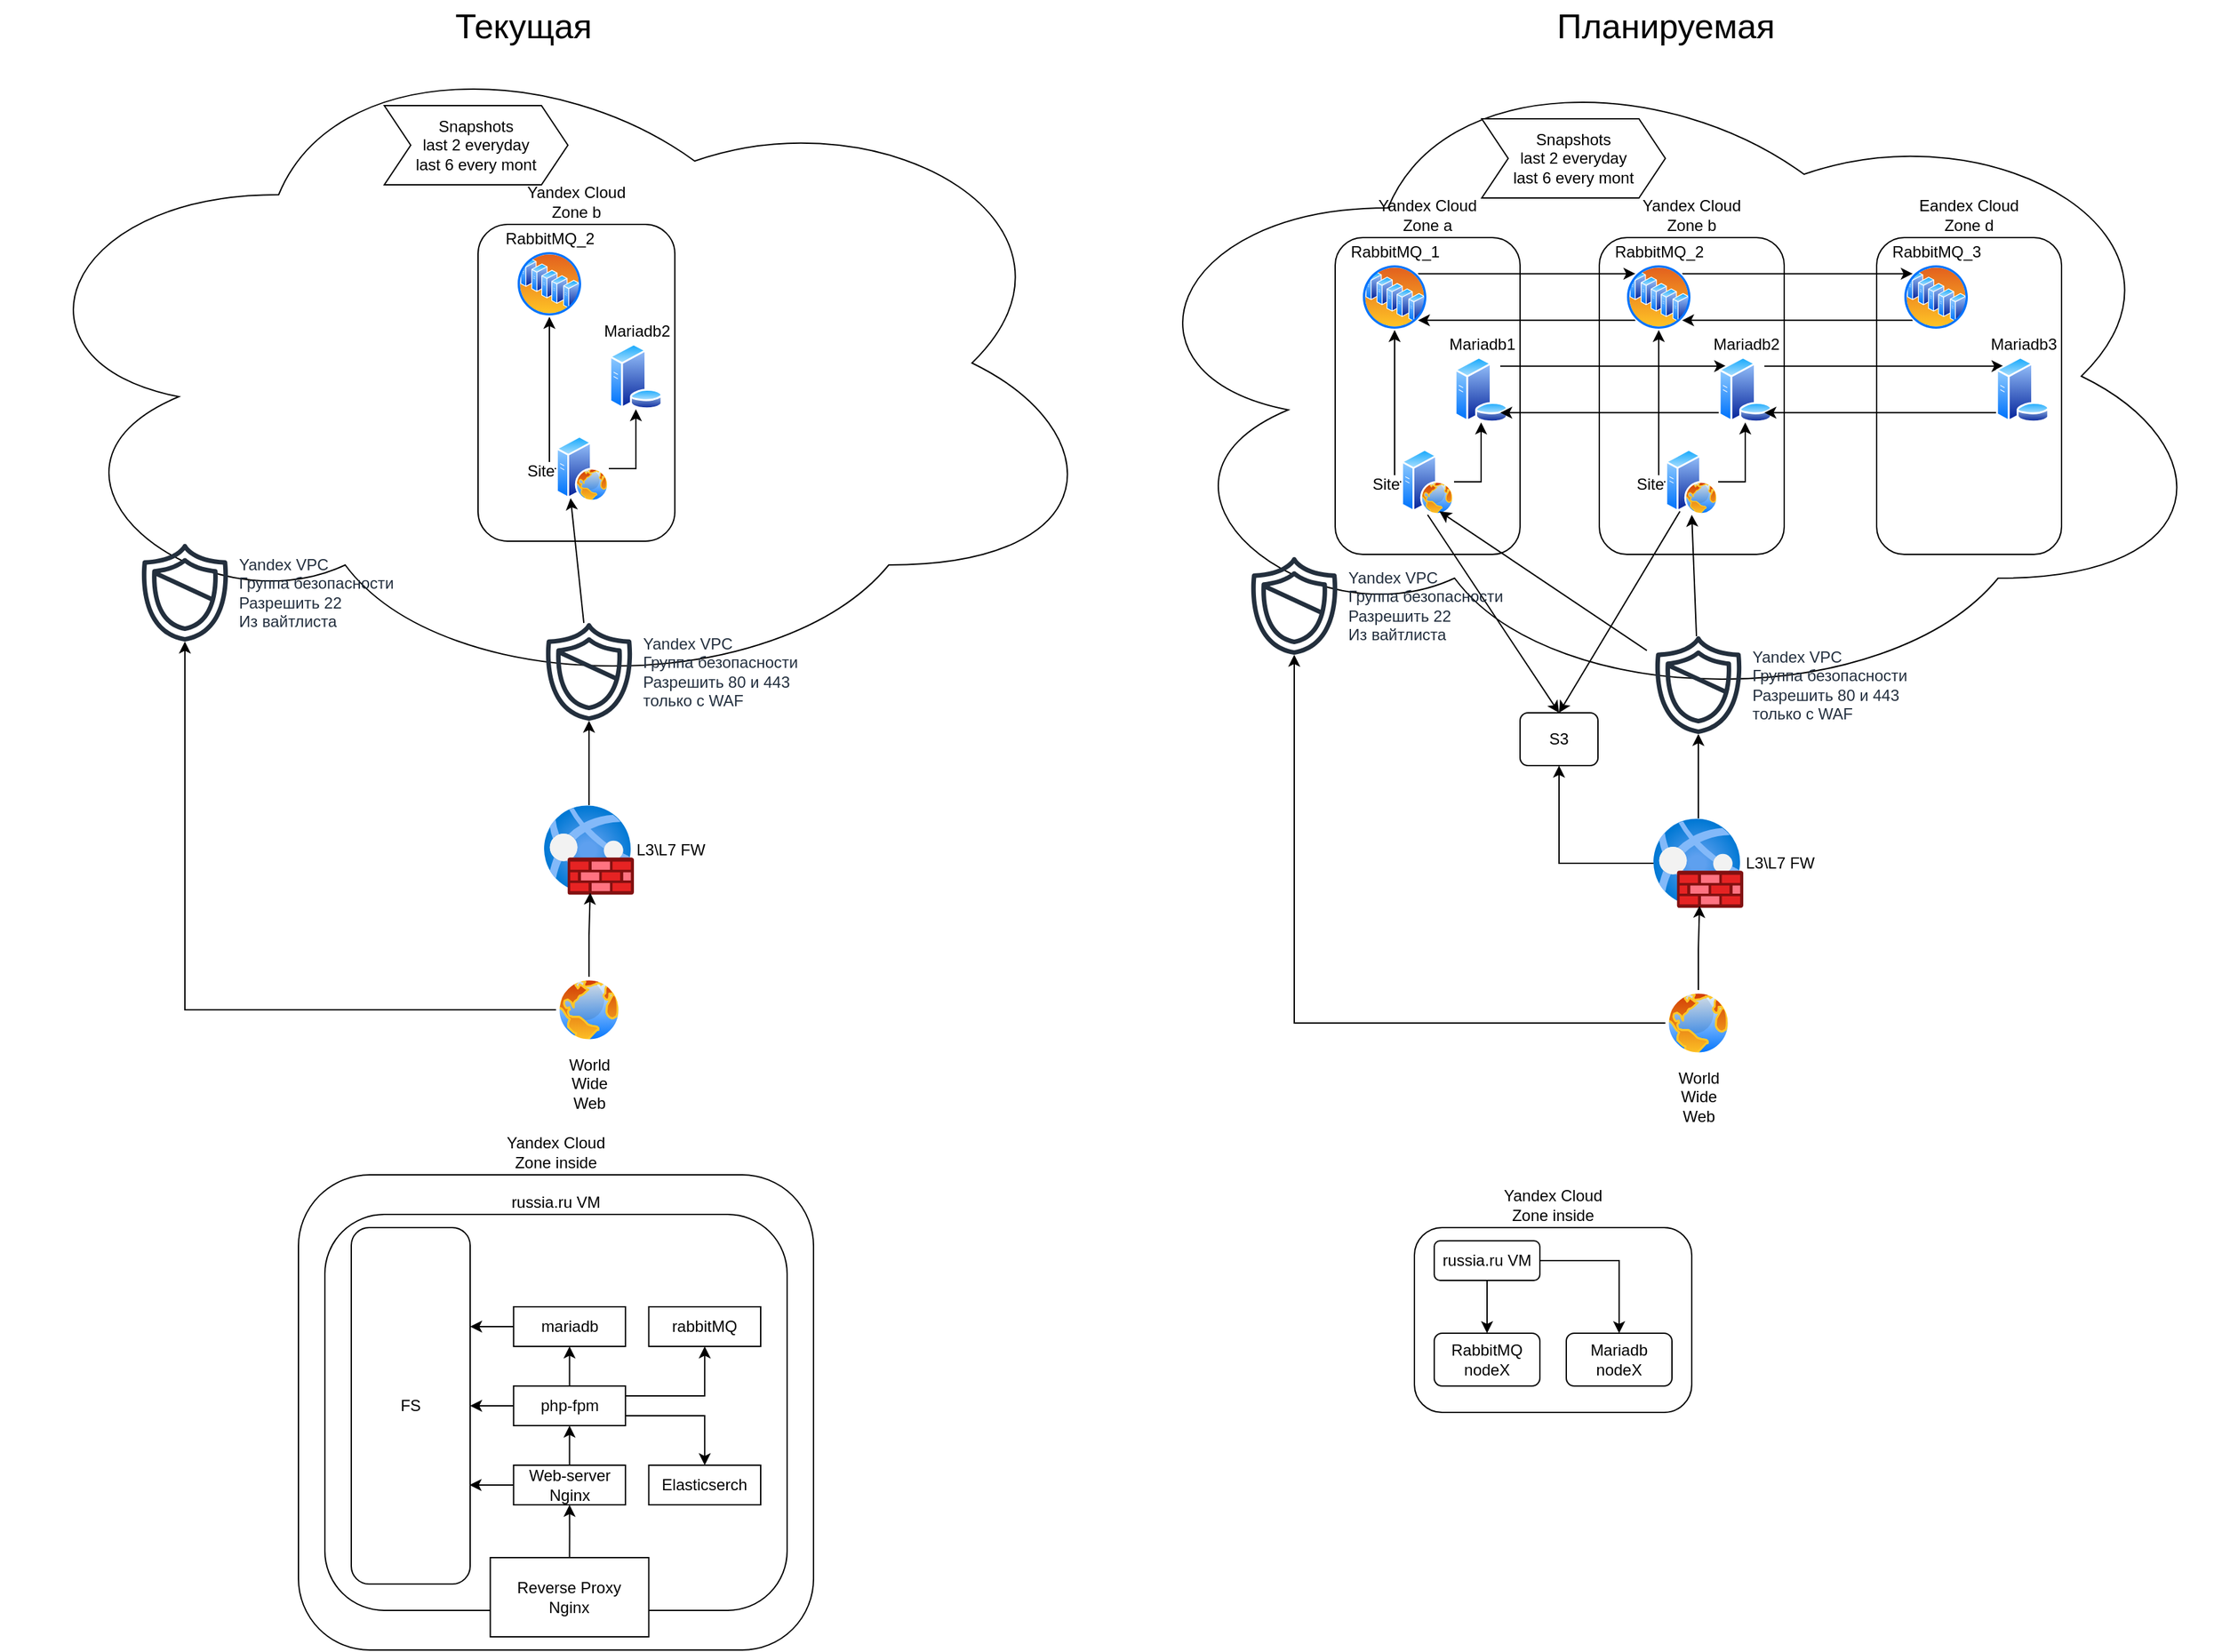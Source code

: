 <mxfile version="26.2.13">
  <diagram name="Page-1" id="VlWO9vf8GBHtBqB5PU-0">
    <mxGraphModel dx="2675" dy="1493" grid="1" gridSize="10" guides="1" tooltips="1" connect="1" arrows="1" fold="1" page="1" pageScale="1" pageWidth="850" pageHeight="1100" math="0" shadow="0">
      <root>
        <mxCell id="0" />
        <mxCell id="1" parent="0" />
        <mxCell id="oGJRKOSpeTlSGlVj1QDc-28" value="" style="ellipse;shape=cloud;whiteSpace=wrap;html=1;" vertex="1" parent="1">
          <mxGeometry x="10" y="100" width="840" height="510" as="geometry" />
        </mxCell>
        <mxCell id="oGJRKOSpeTlSGlVj1QDc-33" style="edgeStyle=orthogonalEdgeStyle;rounded=0;orthogonalLoop=1;jettySize=auto;html=1;exitX=0;exitY=0.5;exitDx=0;exitDy=0;" edge="1" parent="1" source="oGJRKOSpeTlSGlVj1QDc-1" target="oGJRKOSpeTlSGlVj1QDc-32">
          <mxGeometry relative="1" as="geometry" />
        </mxCell>
        <mxCell id="oGJRKOSpeTlSGlVj1QDc-1" value="&lt;div&gt;World&lt;/div&gt;&lt;div&gt;Wide&lt;/div&gt;&lt;div&gt;Web&lt;/div&gt;" style="image;aspect=fixed;perimeter=ellipsePerimeter;html=1;align=center;shadow=0;dashed=0;spacingTop=3;image=img/lib/active_directory/internet_globe.svg;" vertex="1" parent="1">
          <mxGeometry x="430" y="820" width="50" height="50" as="geometry" />
        </mxCell>
        <mxCell id="oGJRKOSpeTlSGlVj1QDc-30" style="edgeStyle=orthogonalEdgeStyle;rounded=0;orthogonalLoop=1;jettySize=auto;html=1;" edge="1" parent="1" source="oGJRKOSpeTlSGlVj1QDc-2" target="oGJRKOSpeTlSGlVj1QDc-29">
          <mxGeometry relative="1" as="geometry" />
        </mxCell>
        <mxCell id="oGJRKOSpeTlSGlVj1QDc-2" value="L3\L7 FW" style="image;aspect=fixed;html=1;points=[];align=left;fontSize=12;image=img/lib/azure2/networking/Web_Application_Firewall_Policies_WAF.svg;labelPosition=right;verticalLabelPosition=middle;verticalAlign=middle;" vertex="1" parent="1">
          <mxGeometry x="421" y="690" width="68" height="68" as="geometry" />
        </mxCell>
        <mxCell id="oGJRKOSpeTlSGlVj1QDc-4" value="&lt;div&gt;Yandex Cloud&lt;/div&gt;&lt;div&gt;Zone b&lt;/div&gt;" style="rounded=1;whiteSpace=wrap;html=1;labelPosition=center;verticalLabelPosition=top;align=center;verticalAlign=bottom;" vertex="1" parent="1">
          <mxGeometry x="371" y="250" width="149" height="240" as="geometry" />
        </mxCell>
        <mxCell id="oGJRKOSpeTlSGlVj1QDc-7" value="&lt;div&gt;RabbitMQ_2&lt;/div&gt;" style="image;aspect=fixed;perimeter=ellipsePerimeter;html=1;align=center;shadow=0;dashed=0;spacingTop=3;image=img/lib/active_directory/server_farm.svg;labelPosition=center;verticalLabelPosition=top;verticalAlign=bottom;" vertex="1" parent="1">
          <mxGeometry x="400" y="270" width="50" height="50" as="geometry" />
        </mxCell>
        <mxCell id="oGJRKOSpeTlSGlVj1QDc-15" value="Mariadb2" style="image;aspect=fixed;perimeter=ellipsePerimeter;html=1;align=center;shadow=0;dashed=0;spacingTop=3;image=img/lib/active_directory/database_server.svg;labelPosition=center;verticalLabelPosition=top;verticalAlign=bottom;" vertex="1" parent="1">
          <mxGeometry x="470" y="340" width="41" height="50" as="geometry" />
        </mxCell>
        <mxCell id="oGJRKOSpeTlSGlVj1QDc-24" style="edgeStyle=orthogonalEdgeStyle;rounded=0;orthogonalLoop=1;jettySize=auto;html=1;exitX=0;exitY=0.5;exitDx=0;exitDy=0;entryX=0.5;entryY=1;entryDx=0;entryDy=0;" edge="1" parent="1" source="oGJRKOSpeTlSGlVj1QDc-23" target="oGJRKOSpeTlSGlVj1QDc-7">
          <mxGeometry relative="1" as="geometry">
            <Array as="points">
              <mxPoint x="425" y="435" />
            </Array>
          </mxGeometry>
        </mxCell>
        <mxCell id="oGJRKOSpeTlSGlVj1QDc-26" style="edgeStyle=orthogonalEdgeStyle;rounded=0;orthogonalLoop=1;jettySize=auto;html=1;exitX=1;exitY=0.5;exitDx=0;exitDy=0;entryX=0.5;entryY=1;entryDx=0;entryDy=0;" edge="1" parent="1" source="oGJRKOSpeTlSGlVj1QDc-23" target="oGJRKOSpeTlSGlVj1QDc-15">
          <mxGeometry relative="1" as="geometry" />
        </mxCell>
        <mxCell id="oGJRKOSpeTlSGlVj1QDc-23" value="Site" style="image;aspect=fixed;perimeter=ellipsePerimeter;html=1;align=right;shadow=0;dashed=0;spacingTop=3;image=img/lib/active_directory/web_server.svg;labelPosition=left;verticalLabelPosition=middle;verticalAlign=middle;" vertex="1" parent="1">
          <mxGeometry x="430" y="410" width="40" height="50" as="geometry" />
        </mxCell>
        <mxCell id="oGJRKOSpeTlSGlVj1QDc-110" style="rounded=0;orthogonalLoop=1;jettySize=auto;html=1;entryX=0.25;entryY=1;entryDx=0;entryDy=0;" edge="1" parent="1" source="oGJRKOSpeTlSGlVj1QDc-29" target="oGJRKOSpeTlSGlVj1QDc-23">
          <mxGeometry relative="1" as="geometry" />
        </mxCell>
        <mxCell id="oGJRKOSpeTlSGlVj1QDc-29" value="&lt;div&gt;Yandex VPC&lt;/div&gt;&lt;div&gt;Группа безопасности&lt;/div&gt;&lt;div&gt;Разрешить 80 и 443&amp;nbsp;&lt;/div&gt;&lt;div&gt;только с WAF&lt;/div&gt;" style="sketch=0;outlineConnect=0;fontColor=#232F3E;gradientColor=none;fillColor=#232F3D;strokeColor=none;dashed=0;verticalLabelPosition=middle;verticalAlign=middle;align=left;html=1;fontSize=12;fontStyle=0;aspect=fixed;pointerEvents=1;shape=mxgraph.aws4.shield2;labelPosition=right;" vertex="1" parent="1">
          <mxGeometry x="416" y="550" width="78" height="78" as="geometry" />
        </mxCell>
        <mxCell id="oGJRKOSpeTlSGlVj1QDc-31" style="edgeStyle=orthogonalEdgeStyle;rounded=0;orthogonalLoop=1;jettySize=auto;html=1;exitX=0.5;exitY=0;exitDx=0;exitDy=0;entryX=0.513;entryY=0.974;entryDx=0;entryDy=0;entryPerimeter=0;" edge="1" parent="1" source="oGJRKOSpeTlSGlVj1QDc-1" target="oGJRKOSpeTlSGlVj1QDc-2">
          <mxGeometry relative="1" as="geometry" />
        </mxCell>
        <mxCell id="oGJRKOSpeTlSGlVj1QDc-32" value="&lt;div&gt;Yandex VPC&lt;/div&gt;&lt;div&gt;Группа безопасности&lt;/div&gt;&lt;div&gt;Разрешить 22&lt;/div&gt;&lt;div&gt;Из вайтлиста &lt;br&gt;&lt;/div&gt;" style="sketch=0;outlineConnect=0;fontColor=#232F3E;gradientColor=none;fillColor=#232F3D;strokeColor=none;dashed=0;verticalLabelPosition=middle;verticalAlign=middle;align=left;html=1;fontSize=12;fontStyle=0;aspect=fixed;pointerEvents=1;shape=mxgraph.aws4.shield2;labelPosition=right;" vertex="1" parent="1">
          <mxGeometry x="110" y="490" width="78" height="78" as="geometry" />
        </mxCell>
        <mxCell id="oGJRKOSpeTlSGlVj1QDc-73" value="" style="ellipse;shape=cloud;whiteSpace=wrap;html=1;" vertex="1" parent="1">
          <mxGeometry x="850" y="110" width="840" height="510" as="geometry" />
        </mxCell>
        <mxCell id="oGJRKOSpeTlSGlVj1QDc-74" style="edgeStyle=orthogonalEdgeStyle;rounded=0;orthogonalLoop=1;jettySize=auto;html=1;exitX=0;exitY=0.5;exitDx=0;exitDy=0;" edge="1" parent="1" source="oGJRKOSpeTlSGlVj1QDc-75" target="oGJRKOSpeTlSGlVj1QDc-106">
          <mxGeometry relative="1" as="geometry" />
        </mxCell>
        <mxCell id="oGJRKOSpeTlSGlVj1QDc-75" value="&lt;div&gt;World&lt;/div&gt;&lt;div&gt;Wide&lt;/div&gt;&lt;div&gt;Web&lt;/div&gt;" style="image;aspect=fixed;perimeter=ellipsePerimeter;html=1;align=center;shadow=0;dashed=0;spacingTop=3;image=img/lib/active_directory/internet_globe.svg;" vertex="1" parent="1">
          <mxGeometry x="1270" y="830" width="50" height="50" as="geometry" />
        </mxCell>
        <mxCell id="oGJRKOSpeTlSGlVj1QDc-76" style="edgeStyle=orthogonalEdgeStyle;rounded=0;orthogonalLoop=1;jettySize=auto;html=1;" edge="1" parent="1" source="oGJRKOSpeTlSGlVj1QDc-78" target="oGJRKOSpeTlSGlVj1QDc-104">
          <mxGeometry relative="1" as="geometry" />
        </mxCell>
        <mxCell id="oGJRKOSpeTlSGlVj1QDc-77" style="edgeStyle=orthogonalEdgeStyle;rounded=0;orthogonalLoop=1;jettySize=auto;html=1;entryX=0.5;entryY=1;entryDx=0;entryDy=0;" edge="1" parent="1" source="oGJRKOSpeTlSGlVj1QDc-78" target="oGJRKOSpeTlSGlVj1QDc-107">
          <mxGeometry relative="1" as="geometry" />
        </mxCell>
        <mxCell id="oGJRKOSpeTlSGlVj1QDc-78" value="L3\L7 FW" style="image;aspect=fixed;html=1;points=[];align=left;fontSize=12;image=img/lib/azure2/networking/Web_Application_Firewall_Policies_WAF.svg;labelPosition=right;verticalLabelPosition=middle;verticalAlign=middle;" vertex="1" parent="1">
          <mxGeometry x="1261" y="700" width="68" height="68" as="geometry" />
        </mxCell>
        <mxCell id="oGJRKOSpeTlSGlVj1QDc-79" value="&lt;div&gt;Yandex Cloud&lt;/div&gt;&lt;div&gt;Zone a&lt;/div&gt;" style="rounded=1;whiteSpace=wrap;html=1;labelPosition=center;verticalLabelPosition=top;align=center;verticalAlign=bottom;" vertex="1" parent="1">
          <mxGeometry x="1020" y="260" width="140" height="240" as="geometry" />
        </mxCell>
        <mxCell id="oGJRKOSpeTlSGlVj1QDc-80" value="&lt;div&gt;Yandex Cloud&lt;/div&gt;&lt;div&gt;Zone b&lt;/div&gt;" style="rounded=1;whiteSpace=wrap;html=1;labelPosition=center;verticalLabelPosition=top;align=center;verticalAlign=bottom;" vertex="1" parent="1">
          <mxGeometry x="1220" y="260" width="140" height="240" as="geometry" />
        </mxCell>
        <mxCell id="oGJRKOSpeTlSGlVj1QDc-81" value="&lt;div&gt;Eandex Cloud&lt;/div&gt;&lt;div&gt;Zone d&lt;/div&gt;" style="rounded=1;whiteSpace=wrap;html=1;labelPosition=center;verticalLabelPosition=top;align=center;verticalAlign=bottom;" vertex="1" parent="1">
          <mxGeometry x="1430" y="260" width="140" height="240" as="geometry" />
        </mxCell>
        <mxCell id="oGJRKOSpeTlSGlVj1QDc-82" style="edgeStyle=orthogonalEdgeStyle;rounded=0;orthogonalLoop=1;jettySize=auto;html=1;exitX=1;exitY=0;exitDx=0;exitDy=0;entryX=0;entryY=0;entryDx=0;entryDy=0;" edge="1" parent="1" source="oGJRKOSpeTlSGlVj1QDc-83" target="oGJRKOSpeTlSGlVj1QDc-86">
          <mxGeometry relative="1" as="geometry" />
        </mxCell>
        <mxCell id="oGJRKOSpeTlSGlVj1QDc-83" value="&lt;div&gt;RabbitMQ_1&lt;/div&gt;" style="image;aspect=fixed;perimeter=ellipsePerimeter;html=1;align=center;shadow=0;dashed=0;spacingTop=3;image=img/lib/active_directory/server_farm.svg;labelPosition=center;verticalLabelPosition=top;verticalAlign=bottom;" vertex="1" parent="1">
          <mxGeometry x="1040" y="280" width="50" height="50" as="geometry" />
        </mxCell>
        <mxCell id="oGJRKOSpeTlSGlVj1QDc-84" style="edgeStyle=orthogonalEdgeStyle;rounded=0;orthogonalLoop=1;jettySize=auto;html=1;exitX=0;exitY=1;exitDx=0;exitDy=0;entryX=1;entryY=1;entryDx=0;entryDy=0;" edge="1" parent="1" source="oGJRKOSpeTlSGlVj1QDc-86" target="oGJRKOSpeTlSGlVj1QDc-83">
          <mxGeometry relative="1" as="geometry" />
        </mxCell>
        <mxCell id="oGJRKOSpeTlSGlVj1QDc-85" style="edgeStyle=orthogonalEdgeStyle;rounded=0;orthogonalLoop=1;jettySize=auto;html=1;exitX=1;exitY=0;exitDx=0;exitDy=0;entryX=0;entryY=0;entryDx=0;entryDy=0;" edge="1" parent="1" source="oGJRKOSpeTlSGlVj1QDc-86" target="oGJRKOSpeTlSGlVj1QDc-88">
          <mxGeometry relative="1" as="geometry" />
        </mxCell>
        <mxCell id="oGJRKOSpeTlSGlVj1QDc-86" value="&lt;div&gt;RabbitMQ_2&lt;/div&gt;" style="image;aspect=fixed;perimeter=ellipsePerimeter;html=1;align=center;shadow=0;dashed=0;spacingTop=3;image=img/lib/active_directory/server_farm.svg;labelPosition=center;verticalLabelPosition=top;verticalAlign=bottom;" vertex="1" parent="1">
          <mxGeometry x="1240" y="280" width="50" height="50" as="geometry" />
        </mxCell>
        <mxCell id="oGJRKOSpeTlSGlVj1QDc-87" style="edgeStyle=orthogonalEdgeStyle;rounded=0;orthogonalLoop=1;jettySize=auto;html=1;exitX=0;exitY=1;exitDx=0;exitDy=0;entryX=1;entryY=1;entryDx=0;entryDy=0;" edge="1" parent="1" source="oGJRKOSpeTlSGlVj1QDc-88" target="oGJRKOSpeTlSGlVj1QDc-86">
          <mxGeometry relative="1" as="geometry" />
        </mxCell>
        <mxCell id="oGJRKOSpeTlSGlVj1QDc-88" value="&lt;div&gt;RabbitMQ_3&lt;/div&gt;" style="image;aspect=fixed;perimeter=ellipsePerimeter;html=1;align=center;shadow=0;dashed=0;spacingTop=3;image=img/lib/active_directory/server_farm.svg;labelPosition=center;verticalLabelPosition=top;verticalAlign=bottom;" vertex="1" parent="1">
          <mxGeometry x="1450" y="280" width="50" height="50" as="geometry" />
        </mxCell>
        <mxCell id="oGJRKOSpeTlSGlVj1QDc-89" style="edgeStyle=orthogonalEdgeStyle;rounded=0;orthogonalLoop=1;jettySize=auto;html=1;exitX=1;exitY=0;exitDx=0;exitDy=0;entryX=0;entryY=0;entryDx=0;entryDy=0;" edge="1" parent="1" source="oGJRKOSpeTlSGlVj1QDc-90" target="oGJRKOSpeTlSGlVj1QDc-93">
          <mxGeometry relative="1" as="geometry" />
        </mxCell>
        <mxCell id="oGJRKOSpeTlSGlVj1QDc-90" value="&lt;div&gt;Mariadb1&lt;/div&gt;" style="image;aspect=fixed;perimeter=ellipsePerimeter;html=1;align=center;shadow=0;dashed=0;spacingTop=3;image=img/lib/active_directory/database_server.svg;labelPosition=center;verticalLabelPosition=top;verticalAlign=bottom;" vertex="1" parent="1">
          <mxGeometry x="1110" y="350" width="41" height="50" as="geometry" />
        </mxCell>
        <mxCell id="oGJRKOSpeTlSGlVj1QDc-91" style="edgeStyle=orthogonalEdgeStyle;rounded=0;orthogonalLoop=1;jettySize=auto;html=1;exitX=1;exitY=0;exitDx=0;exitDy=0;entryX=0;entryY=0;entryDx=0;entryDy=0;" edge="1" parent="1" source="oGJRKOSpeTlSGlVj1QDc-93" target="oGJRKOSpeTlSGlVj1QDc-95">
          <mxGeometry relative="1" as="geometry" />
        </mxCell>
        <mxCell id="oGJRKOSpeTlSGlVj1QDc-92" style="edgeStyle=orthogonalEdgeStyle;rounded=0;orthogonalLoop=1;jettySize=auto;html=1;exitX=0;exitY=1;exitDx=0;exitDy=0;entryX=1;entryY=1;entryDx=0;entryDy=0;" edge="1" parent="1" source="oGJRKOSpeTlSGlVj1QDc-93" target="oGJRKOSpeTlSGlVj1QDc-90">
          <mxGeometry relative="1" as="geometry" />
        </mxCell>
        <mxCell id="oGJRKOSpeTlSGlVj1QDc-93" value="Mariadb2" style="image;aspect=fixed;perimeter=ellipsePerimeter;html=1;align=center;shadow=0;dashed=0;spacingTop=3;image=img/lib/active_directory/database_server.svg;labelPosition=center;verticalLabelPosition=top;verticalAlign=bottom;" vertex="1" parent="1">
          <mxGeometry x="1310" y="350" width="41" height="50" as="geometry" />
        </mxCell>
        <mxCell id="oGJRKOSpeTlSGlVj1QDc-94" style="edgeStyle=orthogonalEdgeStyle;rounded=0;orthogonalLoop=1;jettySize=auto;html=1;exitX=0;exitY=1;exitDx=0;exitDy=0;entryX=1;entryY=1;entryDx=0;entryDy=0;" edge="1" parent="1" source="oGJRKOSpeTlSGlVj1QDc-95" target="oGJRKOSpeTlSGlVj1QDc-93">
          <mxGeometry relative="1" as="geometry" />
        </mxCell>
        <mxCell id="oGJRKOSpeTlSGlVj1QDc-95" value="Mariadb3" style="image;aspect=fixed;perimeter=ellipsePerimeter;html=1;align=center;shadow=0;dashed=0;spacingTop=3;image=img/lib/active_directory/database_server.svg;labelPosition=center;verticalLabelPosition=top;verticalAlign=bottom;" vertex="1" parent="1">
          <mxGeometry x="1520" y="350" width="41" height="50" as="geometry" />
        </mxCell>
        <mxCell id="oGJRKOSpeTlSGlVj1QDc-96" style="edgeStyle=orthogonalEdgeStyle;rounded=0;orthogonalLoop=1;jettySize=auto;html=1;exitX=0;exitY=0.5;exitDx=0;exitDy=0;entryX=0.5;entryY=1;entryDx=0;entryDy=0;" edge="1" parent="1" source="oGJRKOSpeTlSGlVj1QDc-99" target="oGJRKOSpeTlSGlVj1QDc-83">
          <mxGeometry relative="1" as="geometry">
            <Array as="points">
              <mxPoint x="1065" y="445" />
            </Array>
          </mxGeometry>
        </mxCell>
        <mxCell id="oGJRKOSpeTlSGlVj1QDc-97" style="edgeStyle=orthogonalEdgeStyle;rounded=0;orthogonalLoop=1;jettySize=auto;html=1;exitX=1;exitY=0.5;exitDx=0;exitDy=0;entryX=0.5;entryY=1;entryDx=0;entryDy=0;" edge="1" parent="1" source="oGJRKOSpeTlSGlVj1QDc-99" target="oGJRKOSpeTlSGlVj1QDc-90">
          <mxGeometry relative="1" as="geometry" />
        </mxCell>
        <mxCell id="oGJRKOSpeTlSGlVj1QDc-98" style="rounded=0;orthogonalLoop=1;jettySize=auto;html=1;exitX=0.5;exitY=1;exitDx=0;exitDy=0;entryX=0.5;entryY=0;entryDx=0;entryDy=0;" edge="1" parent="1" source="oGJRKOSpeTlSGlVj1QDc-99" target="oGJRKOSpeTlSGlVj1QDc-107">
          <mxGeometry relative="1" as="geometry" />
        </mxCell>
        <mxCell id="oGJRKOSpeTlSGlVj1QDc-99" value="Site" style="image;aspect=fixed;perimeter=ellipsePerimeter;html=1;align=right;shadow=0;dashed=0;spacingTop=3;image=img/lib/active_directory/web_server.svg;labelPosition=left;verticalLabelPosition=middle;verticalAlign=middle;" vertex="1" parent="1">
          <mxGeometry x="1070" y="420" width="40" height="50" as="geometry" />
        </mxCell>
        <mxCell id="oGJRKOSpeTlSGlVj1QDc-100" style="edgeStyle=orthogonalEdgeStyle;rounded=0;orthogonalLoop=1;jettySize=auto;html=1;exitX=0;exitY=0.5;exitDx=0;exitDy=0;entryX=0.5;entryY=1;entryDx=0;entryDy=0;" edge="1" parent="1" source="oGJRKOSpeTlSGlVj1QDc-103" target="oGJRKOSpeTlSGlVj1QDc-86">
          <mxGeometry relative="1" as="geometry">
            <Array as="points">
              <mxPoint x="1265" y="445" />
            </Array>
          </mxGeometry>
        </mxCell>
        <mxCell id="oGJRKOSpeTlSGlVj1QDc-101" style="edgeStyle=orthogonalEdgeStyle;rounded=0;orthogonalLoop=1;jettySize=auto;html=1;exitX=1;exitY=0.5;exitDx=0;exitDy=0;entryX=0.5;entryY=1;entryDx=0;entryDy=0;" edge="1" parent="1" source="oGJRKOSpeTlSGlVj1QDc-103" target="oGJRKOSpeTlSGlVj1QDc-93">
          <mxGeometry relative="1" as="geometry" />
        </mxCell>
        <mxCell id="oGJRKOSpeTlSGlVj1QDc-102" style="rounded=0;orthogonalLoop=1;jettySize=auto;html=1;exitX=0.25;exitY=1;exitDx=0;exitDy=0;entryX=0.5;entryY=0;entryDx=0;entryDy=0;" edge="1" parent="1" source="oGJRKOSpeTlSGlVj1QDc-103" target="oGJRKOSpeTlSGlVj1QDc-107">
          <mxGeometry relative="1" as="geometry" />
        </mxCell>
        <mxCell id="oGJRKOSpeTlSGlVj1QDc-103" value="Site" style="image;aspect=fixed;perimeter=ellipsePerimeter;html=1;align=right;shadow=0;dashed=0;spacingTop=3;image=img/lib/active_directory/web_server.svg;labelPosition=left;verticalLabelPosition=middle;verticalAlign=middle;" vertex="1" parent="1">
          <mxGeometry x="1270" y="420" width="40" height="50" as="geometry" />
        </mxCell>
        <mxCell id="oGJRKOSpeTlSGlVj1QDc-108" style="rounded=0;orthogonalLoop=1;jettySize=auto;html=1;entryX=0.5;entryY=1;entryDx=0;entryDy=0;" edge="1" parent="1" source="oGJRKOSpeTlSGlVj1QDc-104" target="oGJRKOSpeTlSGlVj1QDc-103">
          <mxGeometry relative="1" as="geometry" />
        </mxCell>
        <mxCell id="oGJRKOSpeTlSGlVj1QDc-109" style="rounded=0;orthogonalLoop=1;jettySize=auto;html=1;entryX=0.75;entryY=1;entryDx=0;entryDy=0;" edge="1" parent="1" source="oGJRKOSpeTlSGlVj1QDc-104" target="oGJRKOSpeTlSGlVj1QDc-99">
          <mxGeometry relative="1" as="geometry" />
        </mxCell>
        <mxCell id="oGJRKOSpeTlSGlVj1QDc-104" value="&lt;div&gt;Yandex VPC&lt;/div&gt;&lt;div&gt;Группа безопасности&lt;/div&gt;&lt;div&gt;Разрешить 80 и 443&amp;nbsp;&lt;/div&gt;&lt;div&gt;только с WAF&lt;/div&gt;" style="sketch=0;outlineConnect=0;fontColor=#232F3E;gradientColor=none;fillColor=#232F3D;strokeColor=none;dashed=0;verticalLabelPosition=middle;verticalAlign=middle;align=left;html=1;fontSize=12;fontStyle=0;aspect=fixed;pointerEvents=1;shape=mxgraph.aws4.shield2;labelPosition=right;" vertex="1" parent="1">
          <mxGeometry x="1256" y="560" width="78" height="78" as="geometry" />
        </mxCell>
        <mxCell id="oGJRKOSpeTlSGlVj1QDc-105" style="edgeStyle=orthogonalEdgeStyle;rounded=0;orthogonalLoop=1;jettySize=auto;html=1;exitX=0.5;exitY=0;exitDx=0;exitDy=0;entryX=0.513;entryY=0.974;entryDx=0;entryDy=0;entryPerimeter=0;" edge="1" parent="1" source="oGJRKOSpeTlSGlVj1QDc-75" target="oGJRKOSpeTlSGlVj1QDc-78">
          <mxGeometry relative="1" as="geometry" />
        </mxCell>
        <mxCell id="oGJRKOSpeTlSGlVj1QDc-106" value="&lt;div&gt;Yandex VPC&lt;/div&gt;&lt;div&gt;Группа безопасности&lt;/div&gt;&lt;div&gt;Разрешить 22&lt;/div&gt;&lt;div&gt;Из вайтлиста &lt;br&gt;&lt;/div&gt;" style="sketch=0;outlineConnect=0;fontColor=#232F3E;gradientColor=none;fillColor=#232F3D;strokeColor=none;dashed=0;verticalLabelPosition=middle;verticalAlign=middle;align=left;html=1;fontSize=12;fontStyle=0;aspect=fixed;pointerEvents=1;shape=mxgraph.aws4.shield2;labelPosition=right;" vertex="1" parent="1">
          <mxGeometry x="950" y="500" width="78" height="78" as="geometry" />
        </mxCell>
        <mxCell id="oGJRKOSpeTlSGlVj1QDc-107" value="S3" style="rounded=1;whiteSpace=wrap;html=1;" vertex="1" parent="1">
          <mxGeometry x="1160" y="620" width="59" height="40" as="geometry" />
        </mxCell>
        <mxCell id="oGJRKOSpeTlSGlVj1QDc-111" value="&lt;font style=&quot;font-size: 26px;&quot;&gt;Текущая&lt;/font&gt;" style="text;html=1;align=center;verticalAlign=middle;resizable=0;points=[];autosize=1;strokeColor=none;fillColor=none;" vertex="1" parent="1">
          <mxGeometry x="340" y="80" width="130" height="40" as="geometry" />
        </mxCell>
        <mxCell id="oGJRKOSpeTlSGlVj1QDc-112" value="&lt;font style=&quot;font-size: 26px;&quot;&gt;Планируемая&lt;/font&gt;" style="text;html=1;align=center;verticalAlign=middle;resizable=0;points=[];autosize=1;strokeColor=none;fillColor=none;" vertex="1" parent="1">
          <mxGeometry x="1175" y="80" width="190" height="40" as="geometry" />
        </mxCell>
        <mxCell id="oGJRKOSpeTlSGlVj1QDc-113" value="&lt;div&gt;Snapshots&lt;/div&gt;&lt;div&gt;last 2 everyday&lt;/div&gt;&lt;div&gt;last 6 every mont&lt;/div&gt;" style="shape=step;perimeter=stepPerimeter;whiteSpace=wrap;html=1;fixedSize=1;" vertex="1" parent="1">
          <mxGeometry x="1131" y="170" width="139" height="60" as="geometry" />
        </mxCell>
        <mxCell id="oGJRKOSpeTlSGlVj1QDc-114" value="&lt;div&gt;Snapshots&lt;/div&gt;&lt;div&gt;last 2 everyday&lt;/div&gt;&lt;div&gt;last 6 every mont&lt;/div&gt;" style="shape=step;perimeter=stepPerimeter;whiteSpace=wrap;html=1;fixedSize=1;" vertex="1" parent="1">
          <mxGeometry x="300" y="160" width="139" height="60" as="geometry" />
        </mxCell>
        <mxCell id="oGJRKOSpeTlSGlVj1QDc-115" value="&lt;div&gt;Yandex Cloud&lt;/div&gt;&lt;div&gt;Zone inside&lt;/div&gt;" style="rounded=1;whiteSpace=wrap;html=1;labelPosition=center;verticalLabelPosition=top;align=center;verticalAlign=bottom;" vertex="1" parent="1">
          <mxGeometry x="235" y="970" width="390" height="360" as="geometry" />
        </mxCell>
        <mxCell id="oGJRKOSpeTlSGlVj1QDc-116" value="russia.ru VM" style="rounded=1;whiteSpace=wrap;html=1;labelPosition=center;verticalLabelPosition=top;align=center;verticalAlign=bottom;" vertex="1" parent="1">
          <mxGeometry x="255" y="1000" width="350" height="300" as="geometry" />
        </mxCell>
        <mxCell id="oGJRKOSpeTlSGlVj1QDc-120" style="edgeStyle=orthogonalEdgeStyle;rounded=0;orthogonalLoop=1;jettySize=auto;html=1;exitX=0.5;exitY=0;exitDx=0;exitDy=0;entryX=0.5;entryY=1;entryDx=0;entryDy=0;" edge="1" parent="1" source="oGJRKOSpeTlSGlVj1QDc-118" target="oGJRKOSpeTlSGlVj1QDc-119">
          <mxGeometry relative="1" as="geometry" />
        </mxCell>
        <mxCell id="oGJRKOSpeTlSGlVj1QDc-118" value="&lt;div&gt;Reverse Proxy&lt;/div&gt;&lt;div&gt;Nginx&lt;/div&gt;" style="rounded=0;whiteSpace=wrap;html=1;" vertex="1" parent="1">
          <mxGeometry x="380.25" y="1260" width="120" height="60" as="geometry" />
        </mxCell>
        <mxCell id="oGJRKOSpeTlSGlVj1QDc-132" style="edgeStyle=orthogonalEdgeStyle;rounded=0;orthogonalLoop=1;jettySize=auto;html=1;exitX=0.5;exitY=0;exitDx=0;exitDy=0;entryX=0.5;entryY=1;entryDx=0;entryDy=0;" edge="1" parent="1" source="oGJRKOSpeTlSGlVj1QDc-119" target="oGJRKOSpeTlSGlVj1QDc-131">
          <mxGeometry relative="1" as="geometry" />
        </mxCell>
        <mxCell id="oGJRKOSpeTlSGlVj1QDc-119" value="&lt;div&gt;Web-server&lt;/div&gt;&lt;div&gt;Nginx&lt;/div&gt;" style="rounded=0;whiteSpace=wrap;html=1;" vertex="1" parent="1">
          <mxGeometry x="397.87" y="1190" width="84.75" height="30" as="geometry" />
        </mxCell>
        <mxCell id="oGJRKOSpeTlSGlVj1QDc-122" value="FS" style="rounded=1;whiteSpace=wrap;html=1;" vertex="1" parent="1">
          <mxGeometry x="275" y="1010" width="90" height="270" as="geometry" />
        </mxCell>
        <mxCell id="oGJRKOSpeTlSGlVj1QDc-140" style="edgeStyle=orthogonalEdgeStyle;rounded=0;orthogonalLoop=1;jettySize=auto;html=1;exitX=1;exitY=0.25;exitDx=0;exitDy=0;entryX=0.5;entryY=1;entryDx=0;entryDy=0;" edge="1" parent="1" source="oGJRKOSpeTlSGlVj1QDc-131" target="oGJRKOSpeTlSGlVj1QDc-139">
          <mxGeometry relative="1" as="geometry" />
        </mxCell>
        <mxCell id="oGJRKOSpeTlSGlVj1QDc-143" style="edgeStyle=orthogonalEdgeStyle;rounded=0;orthogonalLoop=1;jettySize=auto;html=1;exitX=0.5;exitY=0;exitDx=0;exitDy=0;entryX=0.5;entryY=1;entryDx=0;entryDy=0;" edge="1" parent="1" source="oGJRKOSpeTlSGlVj1QDc-131" target="oGJRKOSpeTlSGlVj1QDc-134">
          <mxGeometry relative="1" as="geometry" />
        </mxCell>
        <mxCell id="oGJRKOSpeTlSGlVj1QDc-147" style="edgeStyle=orthogonalEdgeStyle;rounded=0;orthogonalLoop=1;jettySize=auto;html=1;exitX=1;exitY=0.75;exitDx=0;exitDy=0;entryX=0.5;entryY=0;entryDx=0;entryDy=0;" edge="1" parent="1" source="oGJRKOSpeTlSGlVj1QDc-131" target="oGJRKOSpeTlSGlVj1QDc-141">
          <mxGeometry relative="1" as="geometry" />
        </mxCell>
        <mxCell id="oGJRKOSpeTlSGlVj1QDc-131" value="php-fpm" style="rounded=0;whiteSpace=wrap;html=1;" vertex="1" parent="1">
          <mxGeometry x="397.88" y="1130" width="84.75" height="30" as="geometry" />
        </mxCell>
        <mxCell id="oGJRKOSpeTlSGlVj1QDc-133" style="edgeStyle=orthogonalEdgeStyle;rounded=0;orthogonalLoop=1;jettySize=auto;html=1;exitX=0;exitY=0.5;exitDx=0;exitDy=0;entryX=1;entryY=0.5;entryDx=0;entryDy=0;" edge="1" parent="1" source="oGJRKOSpeTlSGlVj1QDc-131" target="oGJRKOSpeTlSGlVj1QDc-122">
          <mxGeometry relative="1" as="geometry" />
        </mxCell>
        <mxCell id="oGJRKOSpeTlSGlVj1QDc-134" value="mariadb" style="rounded=0;whiteSpace=wrap;html=1;" vertex="1" parent="1">
          <mxGeometry x="397.88" y="1070" width="84.75" height="30" as="geometry" />
        </mxCell>
        <mxCell id="oGJRKOSpeTlSGlVj1QDc-136" style="edgeStyle=orthogonalEdgeStyle;rounded=0;orthogonalLoop=1;jettySize=auto;html=1;exitX=0;exitY=0.5;exitDx=0;exitDy=0;" edge="1" parent="1" source="oGJRKOSpeTlSGlVj1QDc-134">
          <mxGeometry relative="1" as="geometry">
            <mxPoint x="365" y="1085" as="targetPoint" />
          </mxGeometry>
        </mxCell>
        <mxCell id="oGJRKOSpeTlSGlVj1QDc-139" value="rabbitMQ" style="rounded=0;whiteSpace=wrap;html=1;" vertex="1" parent="1">
          <mxGeometry x="500.25" y="1070" width="84.75" height="30" as="geometry" />
        </mxCell>
        <mxCell id="oGJRKOSpeTlSGlVj1QDc-141" value="Elasticserch" style="rounded=0;whiteSpace=wrap;html=1;" vertex="1" parent="1">
          <mxGeometry x="500.25" y="1190" width="84.75" height="30" as="geometry" />
        </mxCell>
        <mxCell id="oGJRKOSpeTlSGlVj1QDc-145" style="edgeStyle=orthogonalEdgeStyle;rounded=0;orthogonalLoop=1;jettySize=auto;html=1;entryX=0.995;entryY=0.722;entryDx=0;entryDy=0;entryPerimeter=0;" edge="1" parent="1" source="oGJRKOSpeTlSGlVj1QDc-119" target="oGJRKOSpeTlSGlVj1QDc-122">
          <mxGeometry relative="1" as="geometry" />
        </mxCell>
        <mxCell id="oGJRKOSpeTlSGlVj1QDc-148" value="&lt;div&gt;Yandex Cloud&lt;/div&gt;&lt;div&gt;Zone inside&lt;/div&gt;" style="rounded=1;whiteSpace=wrap;html=1;labelPosition=center;verticalLabelPosition=top;align=center;verticalAlign=bottom;" vertex="1" parent="1">
          <mxGeometry x="1080" y="1010" width="210" height="140" as="geometry" />
        </mxCell>
        <mxCell id="oGJRKOSpeTlSGlVj1QDc-167" style="edgeStyle=orthogonalEdgeStyle;rounded=0;orthogonalLoop=1;jettySize=auto;html=1;exitX=0.5;exitY=1;exitDx=0;exitDy=0;entryX=0.5;entryY=0;entryDx=0;entryDy=0;" edge="1" parent="1" source="oGJRKOSpeTlSGlVj1QDc-149" target="oGJRKOSpeTlSGlVj1QDc-165">
          <mxGeometry relative="1" as="geometry" />
        </mxCell>
        <mxCell id="oGJRKOSpeTlSGlVj1QDc-169" style="edgeStyle=orthogonalEdgeStyle;rounded=0;orthogonalLoop=1;jettySize=auto;html=1;exitX=1;exitY=0.5;exitDx=0;exitDy=0;entryX=0.5;entryY=0;entryDx=0;entryDy=0;" edge="1" parent="1" source="oGJRKOSpeTlSGlVj1QDc-149" target="oGJRKOSpeTlSGlVj1QDc-168">
          <mxGeometry relative="1" as="geometry" />
        </mxCell>
        <mxCell id="oGJRKOSpeTlSGlVj1QDc-149" value="russia.ru VM" style="rounded=1;whiteSpace=wrap;html=1;labelPosition=center;verticalLabelPosition=middle;align=center;verticalAlign=middle;" vertex="1" parent="1">
          <mxGeometry x="1095" y="1020" width="80" height="30" as="geometry" />
        </mxCell>
        <mxCell id="oGJRKOSpeTlSGlVj1QDc-165" value="&lt;div&gt;RabbitMQ&lt;/div&gt;&lt;div&gt;nodeX&lt;/div&gt;" style="rounded=1;whiteSpace=wrap;html=1;labelPosition=center;verticalLabelPosition=middle;align=center;verticalAlign=middle;" vertex="1" parent="1">
          <mxGeometry x="1095" y="1090" width="80" height="40" as="geometry" />
        </mxCell>
        <mxCell id="oGJRKOSpeTlSGlVj1QDc-168" value="&lt;div&gt;Mariadb&lt;/div&gt;&lt;div&gt;nodeX&lt;/div&gt;" style="rounded=1;whiteSpace=wrap;html=1;labelPosition=center;verticalLabelPosition=middle;align=center;verticalAlign=middle;" vertex="1" parent="1">
          <mxGeometry x="1195" y="1090" width="80" height="40" as="geometry" />
        </mxCell>
      </root>
    </mxGraphModel>
  </diagram>
</mxfile>
